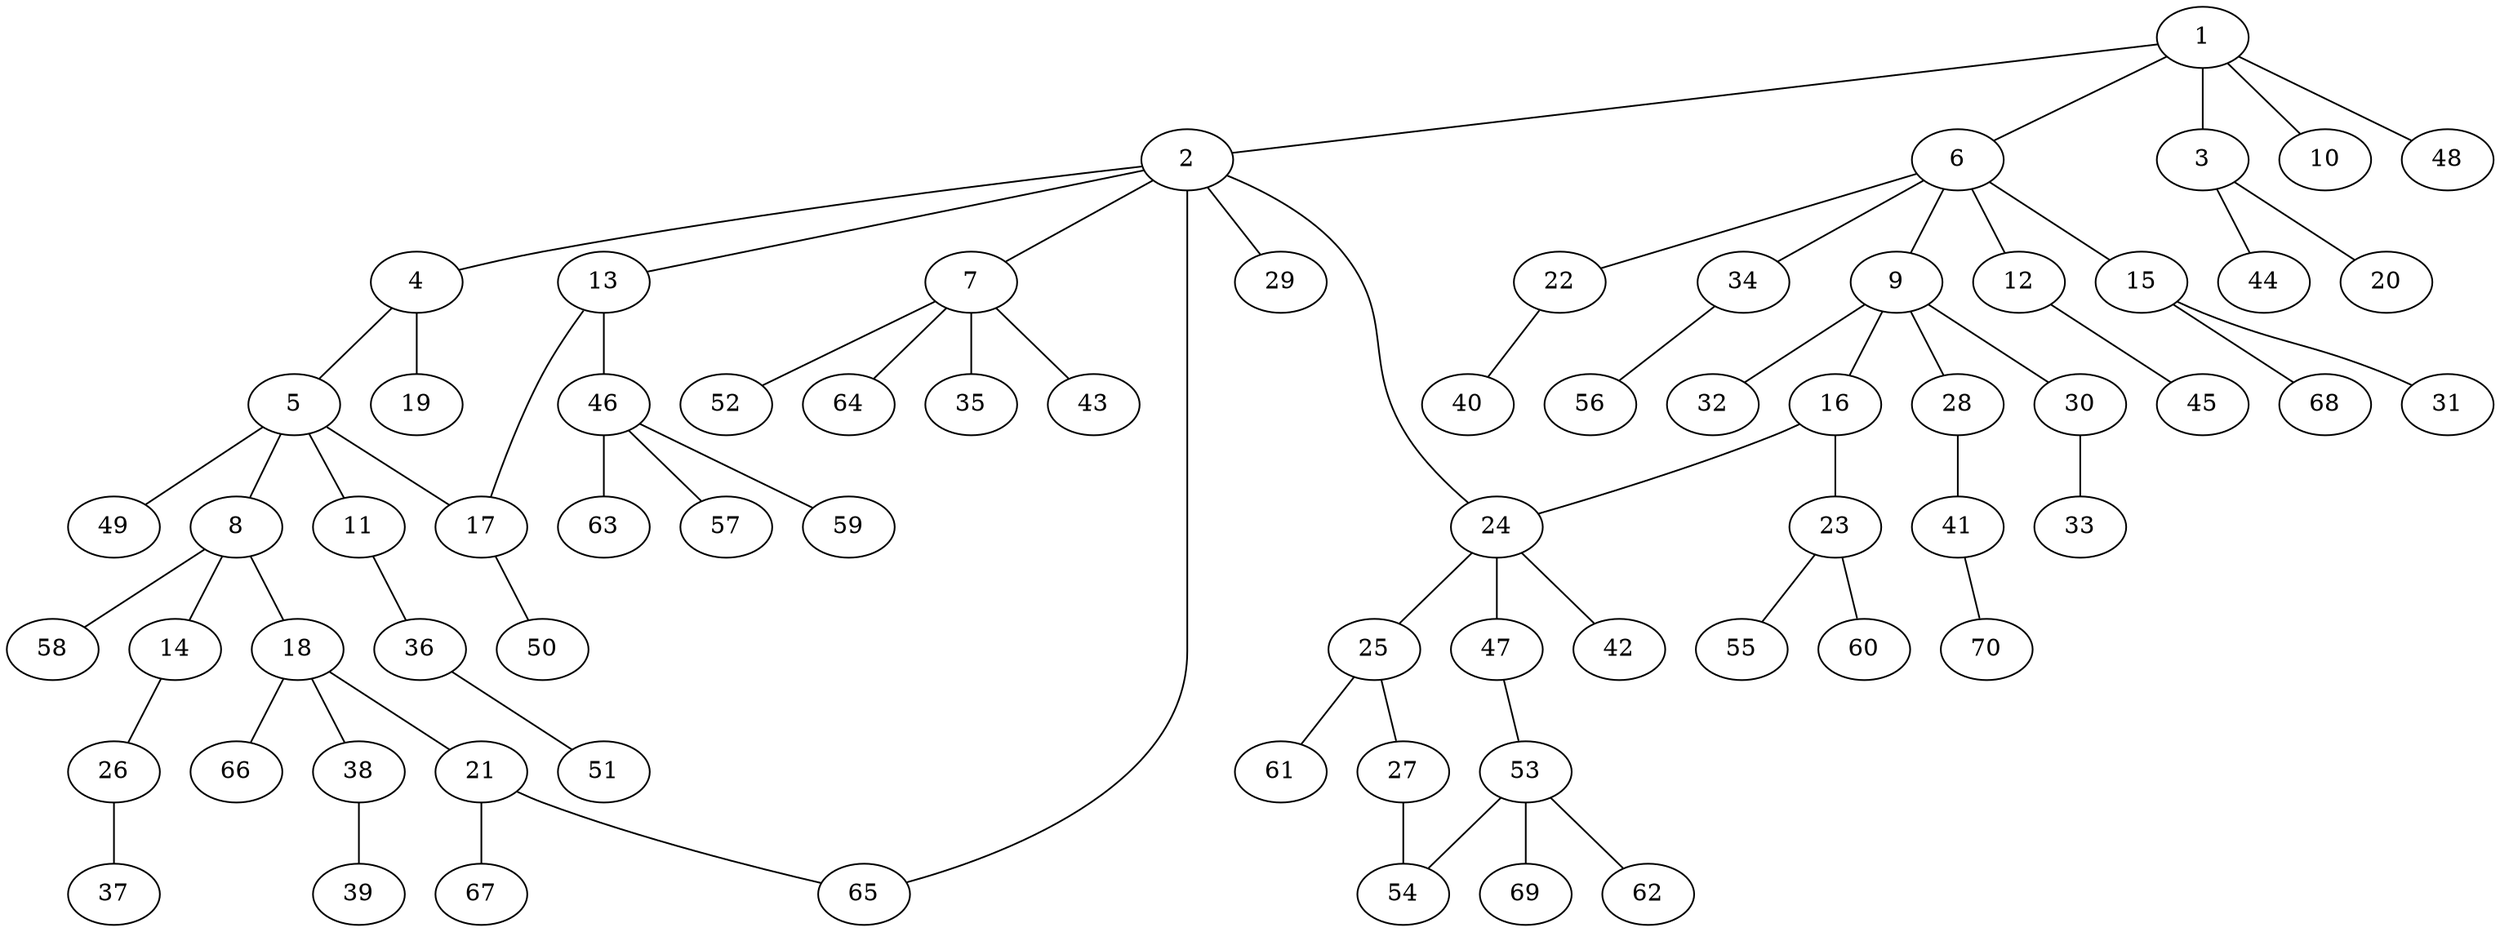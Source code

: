 graph graphname {1--2
1--3
1--6
1--10
1--48
2--4
2--7
2--13
2--24
2--29
2--65
3--20
3--44
4--5
4--19
5--8
5--11
5--17
5--49
6--9
6--12
6--15
6--22
6--34
7--35
7--43
7--52
7--64
8--14
8--18
8--58
9--16
9--28
9--30
9--32
11--36
12--45
13--17
13--46
14--26
15--31
15--68
16--23
16--24
17--50
18--21
18--38
18--66
21--65
21--67
22--40
23--55
23--60
24--25
24--42
24--47
25--27
25--61
26--37
27--54
28--41
30--33
34--56
36--51
38--39
41--70
46--57
46--59
46--63
47--53
53--54
53--62
53--69
}